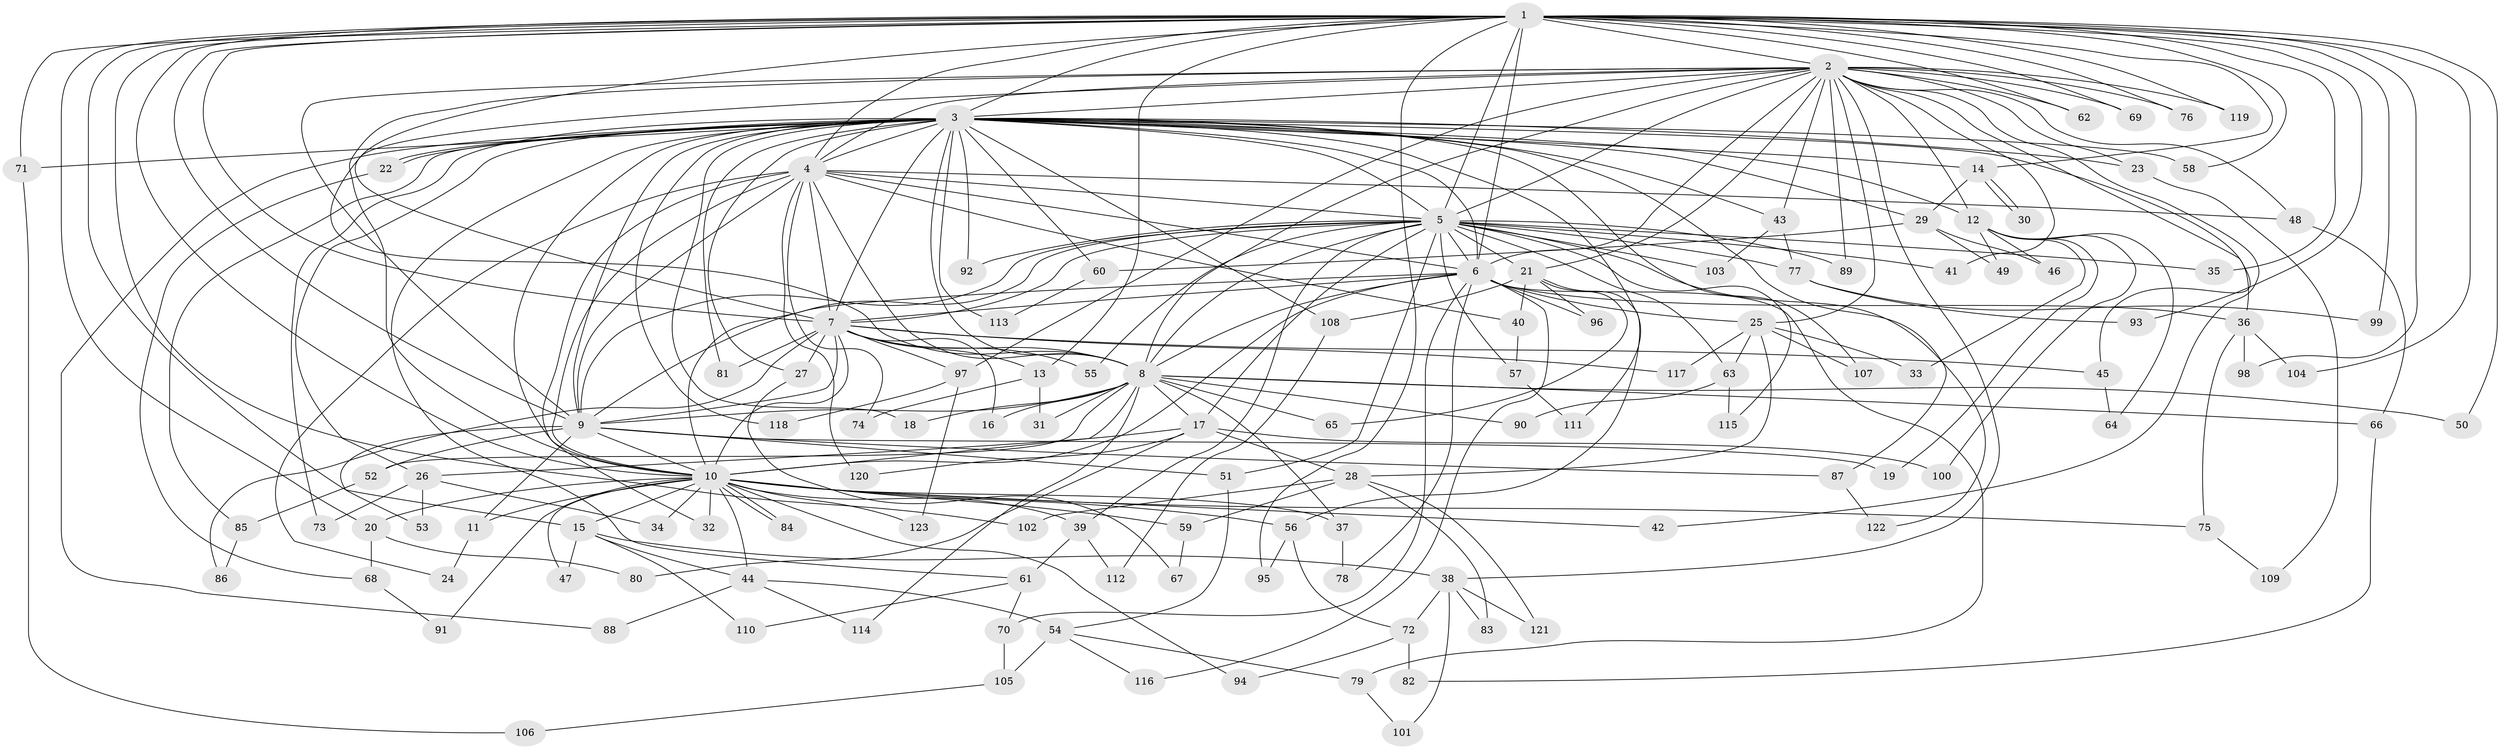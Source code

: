 // coarse degree distribution, {15: 0.011494252873563218, 23: 0.034482758620689655, 2: 0.3793103448275862, 3: 0.22988505747126436, 4: 0.12643678160919541, 5: 0.06896551724137931, 1: 0.022988505747126436, 8: 0.011494252873563218, 22: 0.011494252873563218, 6: 0.034482758620689655, 14: 0.011494252873563218, 30: 0.011494252873563218, 20: 0.011494252873563218, 16: 0.011494252873563218, 7: 0.022988505747126436}
// Generated by graph-tools (version 1.1) at 2025/36/03/04/25 23:36:27]
// undirected, 123 vertices, 271 edges
graph export_dot {
  node [color=gray90,style=filled];
  1;
  2;
  3;
  4;
  5;
  6;
  7;
  8;
  9;
  10;
  11;
  12;
  13;
  14;
  15;
  16;
  17;
  18;
  19;
  20;
  21;
  22;
  23;
  24;
  25;
  26;
  27;
  28;
  29;
  30;
  31;
  32;
  33;
  34;
  35;
  36;
  37;
  38;
  39;
  40;
  41;
  42;
  43;
  44;
  45;
  46;
  47;
  48;
  49;
  50;
  51;
  52;
  53;
  54;
  55;
  56;
  57;
  58;
  59;
  60;
  61;
  62;
  63;
  64;
  65;
  66;
  67;
  68;
  69;
  70;
  71;
  72;
  73;
  74;
  75;
  76;
  77;
  78;
  79;
  80;
  81;
  82;
  83;
  84;
  85;
  86;
  87;
  88;
  89;
  90;
  91;
  92;
  93;
  94;
  95;
  96;
  97;
  98;
  99;
  100;
  101;
  102;
  103;
  104;
  105;
  106;
  107;
  108;
  109;
  110;
  111;
  112;
  113;
  114;
  115;
  116;
  117;
  118;
  119;
  120;
  121;
  122;
  123;
  1 -- 2;
  1 -- 3;
  1 -- 4;
  1 -- 5;
  1 -- 6;
  1 -- 7;
  1 -- 8;
  1 -- 9;
  1 -- 10;
  1 -- 13;
  1 -- 14;
  1 -- 15;
  1 -- 20;
  1 -- 35;
  1 -- 50;
  1 -- 58;
  1 -- 62;
  1 -- 69;
  1 -- 71;
  1 -- 76;
  1 -- 93;
  1 -- 95;
  1 -- 98;
  1 -- 99;
  1 -- 102;
  1 -- 104;
  1 -- 119;
  2 -- 3;
  2 -- 4;
  2 -- 5;
  2 -- 6;
  2 -- 7;
  2 -- 8;
  2 -- 9;
  2 -- 10;
  2 -- 12;
  2 -- 21;
  2 -- 23;
  2 -- 25;
  2 -- 38;
  2 -- 41;
  2 -- 42;
  2 -- 43;
  2 -- 45;
  2 -- 48;
  2 -- 62;
  2 -- 69;
  2 -- 76;
  2 -- 89;
  2 -- 97;
  2 -- 119;
  3 -- 4;
  3 -- 5;
  3 -- 6;
  3 -- 7;
  3 -- 8;
  3 -- 9;
  3 -- 10;
  3 -- 12;
  3 -- 14;
  3 -- 18;
  3 -- 22;
  3 -- 22;
  3 -- 23;
  3 -- 26;
  3 -- 27;
  3 -- 29;
  3 -- 36;
  3 -- 43;
  3 -- 58;
  3 -- 60;
  3 -- 61;
  3 -- 71;
  3 -- 73;
  3 -- 81;
  3 -- 85;
  3 -- 87;
  3 -- 88;
  3 -- 92;
  3 -- 107;
  3 -- 108;
  3 -- 111;
  3 -- 113;
  3 -- 118;
  4 -- 5;
  4 -- 6;
  4 -- 7;
  4 -- 8;
  4 -- 9;
  4 -- 10;
  4 -- 24;
  4 -- 32;
  4 -- 40;
  4 -- 48;
  4 -- 74;
  4 -- 120;
  5 -- 6;
  5 -- 7;
  5 -- 8;
  5 -- 9;
  5 -- 10;
  5 -- 17;
  5 -- 21;
  5 -- 35;
  5 -- 39;
  5 -- 41;
  5 -- 51;
  5 -- 55;
  5 -- 57;
  5 -- 63;
  5 -- 77;
  5 -- 89;
  5 -- 92;
  5 -- 103;
  5 -- 115;
  5 -- 122;
  6 -- 7;
  6 -- 8;
  6 -- 9;
  6 -- 10;
  6 -- 25;
  6 -- 36;
  6 -- 70;
  6 -- 78;
  6 -- 79;
  6 -- 96;
  6 -- 116;
  7 -- 8;
  7 -- 9;
  7 -- 10;
  7 -- 13;
  7 -- 16;
  7 -- 27;
  7 -- 45;
  7 -- 55;
  7 -- 81;
  7 -- 86;
  7 -- 97;
  7 -- 117;
  8 -- 9;
  8 -- 10;
  8 -- 16;
  8 -- 17;
  8 -- 18;
  8 -- 31;
  8 -- 37;
  8 -- 50;
  8 -- 52;
  8 -- 65;
  8 -- 66;
  8 -- 90;
  8 -- 114;
  9 -- 10;
  9 -- 11;
  9 -- 19;
  9 -- 51;
  9 -- 52;
  9 -- 53;
  9 -- 87;
  10 -- 11;
  10 -- 15;
  10 -- 20;
  10 -- 32;
  10 -- 34;
  10 -- 37;
  10 -- 39;
  10 -- 42;
  10 -- 44;
  10 -- 47;
  10 -- 56;
  10 -- 59;
  10 -- 75;
  10 -- 84;
  10 -- 84;
  10 -- 91;
  10 -- 94;
  10 -- 123;
  11 -- 24;
  12 -- 19;
  12 -- 33;
  12 -- 46;
  12 -- 49;
  12 -- 64;
  12 -- 100;
  13 -- 31;
  13 -- 74;
  14 -- 29;
  14 -- 30;
  14 -- 30;
  15 -- 38;
  15 -- 44;
  15 -- 47;
  15 -- 110;
  17 -- 26;
  17 -- 28;
  17 -- 80;
  17 -- 100;
  17 -- 120;
  20 -- 68;
  20 -- 80;
  21 -- 40;
  21 -- 56;
  21 -- 65;
  21 -- 96;
  21 -- 108;
  22 -- 68;
  23 -- 109;
  25 -- 28;
  25 -- 33;
  25 -- 63;
  25 -- 107;
  25 -- 117;
  26 -- 34;
  26 -- 53;
  26 -- 73;
  27 -- 67;
  28 -- 59;
  28 -- 83;
  28 -- 102;
  28 -- 121;
  29 -- 46;
  29 -- 49;
  29 -- 60;
  36 -- 75;
  36 -- 98;
  36 -- 104;
  37 -- 78;
  38 -- 72;
  38 -- 83;
  38 -- 101;
  38 -- 121;
  39 -- 61;
  39 -- 112;
  40 -- 57;
  43 -- 77;
  43 -- 103;
  44 -- 54;
  44 -- 88;
  44 -- 114;
  45 -- 64;
  48 -- 66;
  51 -- 54;
  52 -- 85;
  54 -- 79;
  54 -- 105;
  54 -- 116;
  56 -- 72;
  56 -- 95;
  57 -- 111;
  59 -- 67;
  60 -- 113;
  61 -- 70;
  61 -- 110;
  63 -- 90;
  63 -- 115;
  66 -- 82;
  68 -- 91;
  70 -- 105;
  71 -- 106;
  72 -- 82;
  72 -- 94;
  75 -- 109;
  77 -- 93;
  77 -- 99;
  79 -- 101;
  85 -- 86;
  87 -- 122;
  97 -- 118;
  97 -- 123;
  105 -- 106;
  108 -- 112;
}
